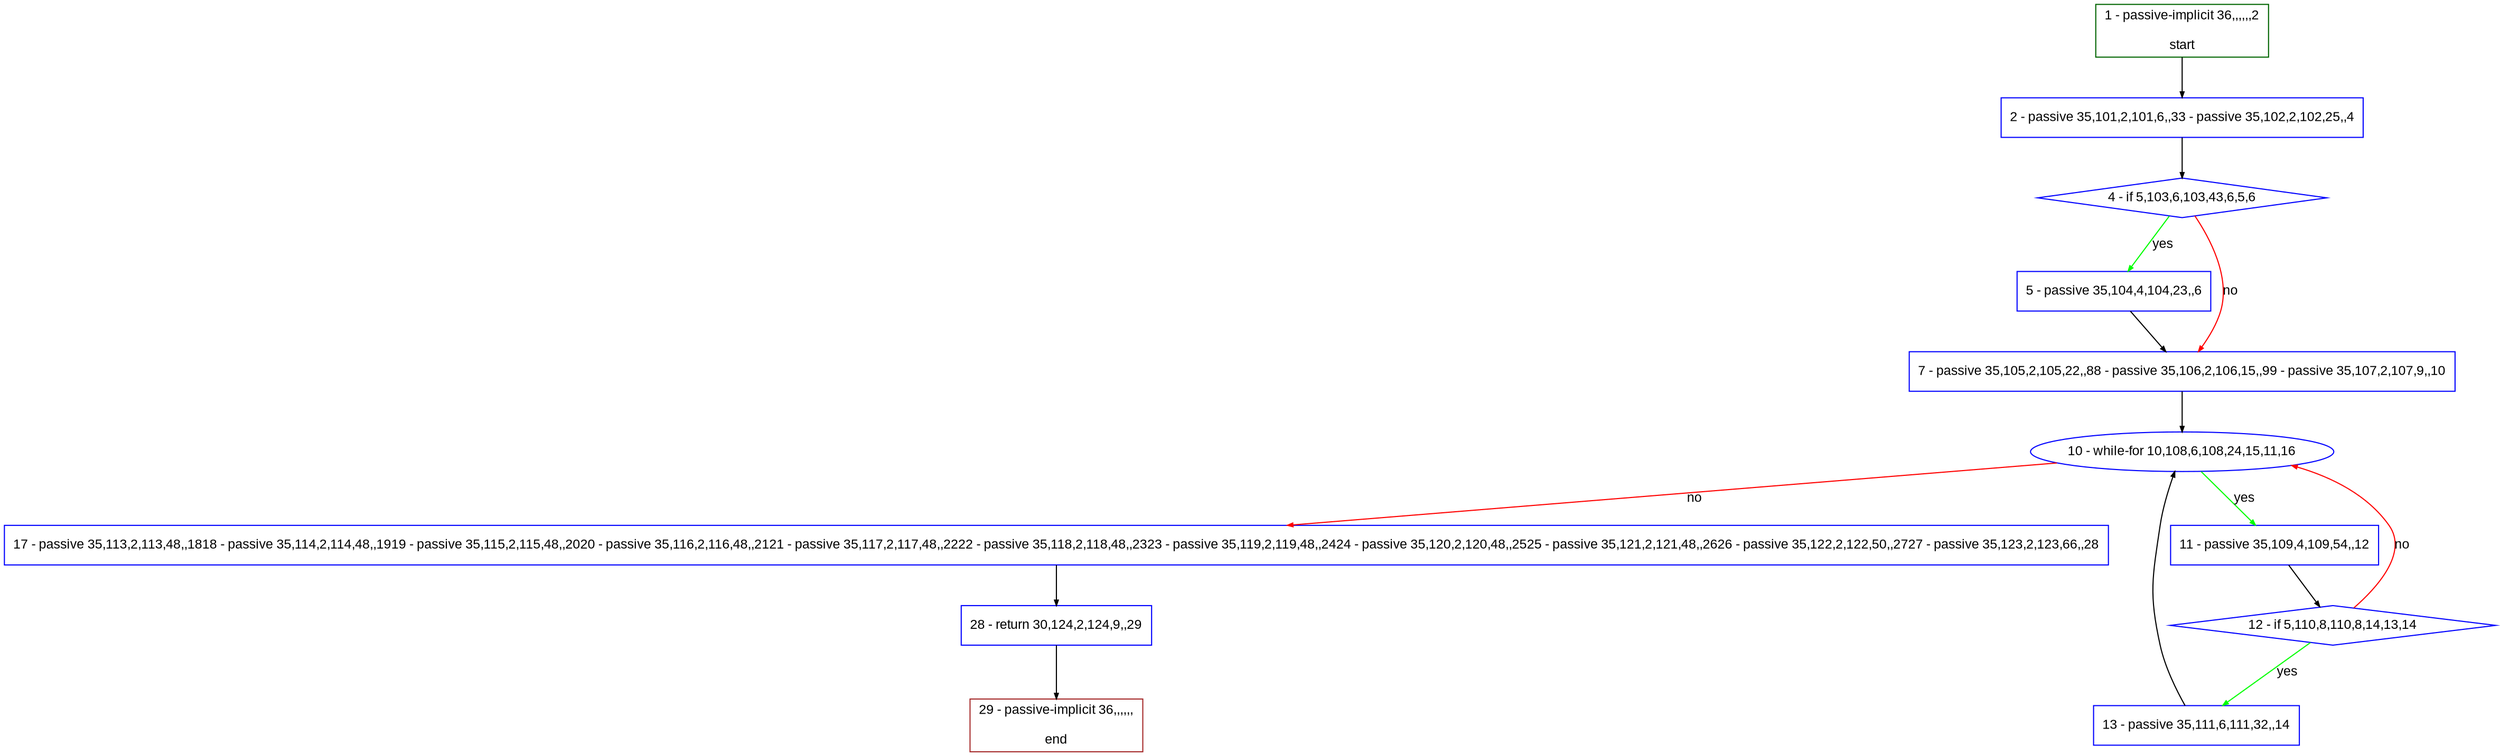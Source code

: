 digraph "" {
  graph [pack="true", label="", fontsize="12", packmode="clust", fontname="Arial", fillcolor="#FFFFCC", bgcolor="white", style="rounded,filled", compound="true"];
  node [node_initialized="no", label="", color="grey", fontsize="12", fillcolor="white", fontname="Arial", style="filled", shape="rectangle", compound="true", fixedsize="false"];
  edge [fontcolor="black", arrowhead="normal", arrowtail="none", arrowsize="0.5", ltail="", label="", color="black", fontsize="12", lhead="", fontname="Arial", dir="forward", compound="true"];
  __N1 [label="2 - passive 35,101,2,101,6,,33 - passive 35,102,2,102,25,,4", color="#0000ff", fillcolor="#ffffff", style="filled", shape="box"];
  __N2 [label="1 - passive-implicit 36,,,,,,2\n\nstart", color="#006400", fillcolor="#ffffff", style="filled", shape="box"];
  __N3 [label="4 - if 5,103,6,103,43,6,5,6", color="#0000ff", fillcolor="#ffffff", style="filled", shape="diamond"];
  __N4 [label="5 - passive 35,104,4,104,23,,6", color="#0000ff", fillcolor="#ffffff", style="filled", shape="box"];
  __N5 [label="7 - passive 35,105,2,105,22,,88 - passive 35,106,2,106,15,,99 - passive 35,107,2,107,9,,10", color="#0000ff", fillcolor="#ffffff", style="filled", shape="box"];
  __N6 [label="10 - while-for 10,108,6,108,24,15,11,16", color="#0000ff", fillcolor="#ffffff", style="filled", shape="oval"];
  __N7 [label="11 - passive 35,109,4,109,54,,12", color="#0000ff", fillcolor="#ffffff", style="filled", shape="box"];
  __N8 [label="17 - passive 35,113,2,113,48,,1818 - passive 35,114,2,114,48,,1919 - passive 35,115,2,115,48,,2020 - passive 35,116,2,116,48,,2121 - passive 35,117,2,117,48,,2222 - passive 35,118,2,118,48,,2323 - passive 35,119,2,119,48,,2424 - passive 35,120,2,120,48,,2525 - passive 35,121,2,121,48,,2626 - passive 35,122,2,122,50,,2727 - passive 35,123,2,123,66,,28", color="#0000ff", fillcolor="#ffffff", style="filled", shape="box"];
  __N9 [label="12 - if 5,110,8,110,8,14,13,14", color="#0000ff", fillcolor="#ffffff", style="filled", shape="diamond"];
  __N10 [label="13 - passive 35,111,6,111,32,,14", color="#0000ff", fillcolor="#ffffff", style="filled", shape="box"];
  __N11 [label="28 - return 30,124,2,124,9,,29", color="#0000ff", fillcolor="#ffffff", style="filled", shape="box"];
  __N12 [label="29 - passive-implicit 36,,,,,,\n\nend", color="#a52a2a", fillcolor="#ffffff", style="filled", shape="box"];
  __N2 -> __N1 [arrowhead="normal", arrowtail="none", color="#000000", label="", dir="forward"];
  __N1 -> __N3 [arrowhead="normal", arrowtail="none", color="#000000", label="", dir="forward"];
  __N3 -> __N4 [arrowhead="normal", arrowtail="none", color="#00ff00", label="yes", dir="forward"];
  __N3 -> __N5 [arrowhead="normal", arrowtail="none", color="#ff0000", label="no", dir="forward"];
  __N4 -> __N5 [arrowhead="normal", arrowtail="none", color="#000000", label="", dir="forward"];
  __N5 -> __N6 [arrowhead="normal", arrowtail="none", color="#000000", label="", dir="forward"];
  __N6 -> __N7 [arrowhead="normal", arrowtail="none", color="#00ff00", label="yes", dir="forward"];
  __N6 -> __N8 [arrowhead="normal", arrowtail="none", color="#ff0000", label="no", dir="forward"];
  __N7 -> __N9 [arrowhead="normal", arrowtail="none", color="#000000", label="", dir="forward"];
  __N9 -> __N6 [arrowhead="normal", arrowtail="none", color="#ff0000", label="no", dir="forward"];
  __N9 -> __N10 [arrowhead="normal", arrowtail="none", color="#00ff00", label="yes", dir="forward"];
  __N10 -> __N6 [arrowhead="normal", arrowtail="none", color="#000000", label="", dir="forward"];
  __N8 -> __N11 [arrowhead="normal", arrowtail="none", color="#000000", label="", dir="forward"];
  __N11 -> __N12 [arrowhead="normal", arrowtail="none", color="#000000", label="", dir="forward"];
}

